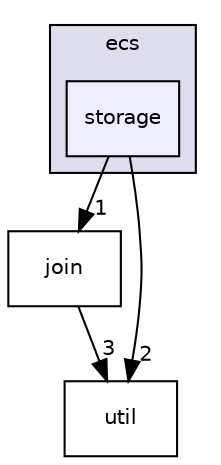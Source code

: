 digraph "src/ecs/storage" {
  compound=true
  node [ fontsize="10", fontname="Helvetica"];
  edge [ labelfontsize="10", labelfontname="Helvetica"];
  subgraph clusterdir_ddca5f149c4ce13074f28b270e950ba9 {
    graph [ bgcolor="#ddddee", pencolor="black", label="ecs" fontname="Helvetica", fontsize="10", URL="dir_ddca5f149c4ce13074f28b270e950ba9.html"]
  dir_070851a3a113ba0e3a3b53c5e8280d9f [shape=box, label="storage", style="filled", fillcolor="#eeeeff", pencolor="black", URL="dir_070851a3a113ba0e3a3b53c5e8280d9f.html"];
  }
  dir_5abdaf7f73d21794a8fbc6d7283f9520 [shape=box label="join" URL="dir_5abdaf7f73d21794a8fbc6d7283f9520.html"];
  dir_b7878ad5ecbf2506f4125b9d34c97e45 [shape=box label="util" URL="dir_b7878ad5ecbf2506f4125b9d34c97e45.html"];
  dir_5abdaf7f73d21794a8fbc6d7283f9520->dir_b7878ad5ecbf2506f4125b9d34c97e45 [headlabel="3", labeldistance=1.5 headhref="dir_000002_000009.html"];
  dir_070851a3a113ba0e3a3b53c5e8280d9f->dir_5abdaf7f73d21794a8fbc6d7283f9520 [headlabel="1", labeldistance=1.5 headhref="dir_000004_000002.html"];
  dir_070851a3a113ba0e3a3b53c5e8280d9f->dir_b7878ad5ecbf2506f4125b9d34c97e45 [headlabel="2", labeldistance=1.5 headhref="dir_000004_000009.html"];
}
